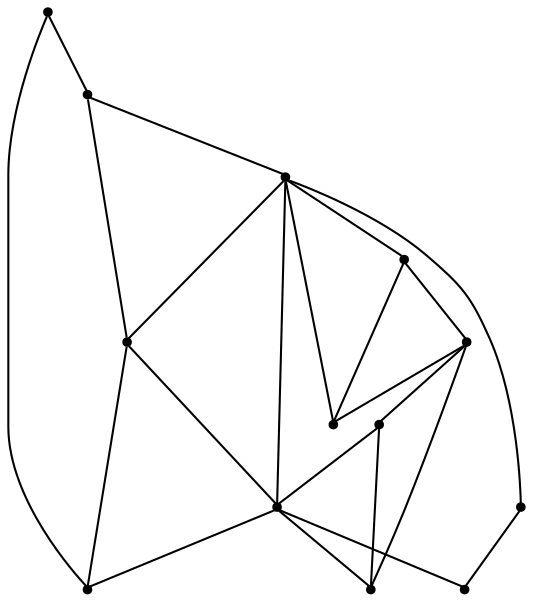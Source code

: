 graph {
  node [shape=point,comment="{\"directed\":false,\"doi\":\"10.1007/11618058_27\",\"figure\":\"5 (6)\"}"]

  v0 [pos="778.8875772165698,995.4831710228557"]
  v1 [pos="710.1435615007267,1129.7466864952678"]
  v2 [pos="735.721207303779,875.0717114179567"]
  v3 [pos="649.9261060138082,1013.5967205732302"]
  v4 [pos="667.8575490552325,1066.5466895470256"]
  v5 [pos="616.8866051962209,934.7456883161501"]
  v6 [pos="611.0251226380815,830.3175559410686"]
  v7 [pos="500.7191871820494,877.2040000328655"]
  v8 [pos="565.3999772892441,1165.8758750328655"]
  v9 [pos="515.0197617641714,1056.841495709542"]
  v10 [pos="555.6064793786338,1007.2040191063518"]
  v11 [pos="441.4956770076308,980.6373229393596"]
  v12 [pos="468.18188930777615,1094.596730745756"]

  v0 -- v1 [id="-1",pos="778.8875772165698,995.4831710228557 710.1435615007267,1129.7466864952678 710.1435615007267,1129.7466864952678 710.1435615007267,1129.7466864952678"]
  v11 -- v12 [id="-2",pos="441.4956770076308,980.6373229393596 468.18188930777615,1094.596730745756 468.18188930777615,1094.596730745756 468.18188930777615,1094.596730745756"]
  v11 -- v9 [id="-3",pos="441.4956770076308,980.6373229393596 515.0197617641714,1056.841495709542 515.0197617641714,1056.841495709542 515.0197617641714,1056.841495709542"]
  v11 -- v5 [id="-4",pos="441.4956770076308,980.6373229393596 616.8866051962209,934.7456883161501 616.8866051962209,934.7456883161501 616.8866051962209,934.7456883161501"]
  v11 -- v10 [id="-5",pos="441.4956770076308,980.6373229393596 555.6064793786338,1007.2040191063518 555.6064793786338,1007.2040191063518 555.6064793786338,1007.2040191063518"]
  v11 -- v0 [id="-6",pos="441.4956770076308,980.6373229393596 778.8875772165698,995.4831710228557 778.8875772165698,995.4831710228557 778.8875772165698,995.4831710228557"]
  v12 -- v8 [id="-7",pos="468.18188930777615,1094.596730745756 565.3999772892441,1165.8758750328655 565.3999772892441,1165.8758750328655 565.3999772892441,1165.8758750328655"]
  v12 -- v9 [id="-8",pos="468.18188930777615,1094.596730745756 515.0197617641714,1056.841495709542 515.0197617641714,1056.841495709542 515.0197617641714,1056.841495709542"]
  v7 -- v11 [id="-9",pos="500.7191871820494,877.2040000328655 441.4956770076308,980.6373229393596 441.4956770076308,980.6373229393596 441.4956770076308,980.6373229393596"]
  v7 -- v5 [id="-10",pos="500.7191871820494,877.2040000328655 616.8866051962209,934.7456883161501 616.8866051962209,934.7456883161501 616.8866051962209,934.7456883161501"]
  v10 -- v3 [id="-11",pos="555.6064793786338,1007.2040191063518 649.9261060138082,1013.5967205732302 649.9261060138082,1013.5967205732302 649.9261060138082,1013.5967205732302"]
  v8 -- v9 [id="-12",pos="565.3999772892441,1165.8758750328655 515.0197617641714,1056.841495709542 515.0197617641714,1056.841495709542 515.0197617641714,1056.841495709542"]
  v8 -- v4 [id="-13",pos="565.3999772892441,1165.8758750328655 667.8575490552325,1066.5466895470256 667.8575490552325,1066.5466895470256 667.8575490552325,1066.5466895470256"]
  v8 -- v1 [id="-14",pos="565.3999772892441,1165.8758750328655 710.1435615007267,1129.7466864952678 710.1435615007267,1129.7466864952678 710.1435615007267,1129.7466864952678"]
  v6 -- v7 [id="-15",pos="611.0251226380815,830.3175559410686 500.7191871820494,877.2040000328655 500.7191871820494,877.2040000328655 500.7191871820494,877.2040000328655"]
  v6 -- v2 [id="-16",pos="611.0251226380815,830.3175559410686 735.721207303779,875.0717114179567 735.721207303779,875.0717114179567 735.721207303779,875.0717114179567"]
  v5 -- v0 [id="-17",pos="616.8866051962209,934.7456883161501 778.8875772165698,995.4831710228557 778.8875772165698,995.4831710228557 778.8875772165698,995.4831710228557"]
  v5 -- v2 [id="-18",pos="616.8866051962209,934.7456883161501 735.721207303779,875.0717114179567 735.721207303779,875.0717114179567 735.721207303779,875.0717114179567"]
  v4 -- v1 [id="-19",pos="667.8575490552325,1066.5466895470256 710.1435615007267,1129.7466864952678 710.1435615007267,1129.7466864952678 710.1435615007267,1129.7466864952678"]
  v4 -- v0 [id="-20",pos="667.8575490552325,1066.5466895470256 778.8875772165698,995.4831710228557 778.8875772165698,995.4831710228557 778.8875772165698,995.4831710228557"]
  v0 -- v3 [id="-21",pos="778.8875772165698,995.4831710228557 649.9261060138082,1013.5967205732302 649.9261060138082,1013.5967205732302 649.9261060138082,1013.5967205732302"]
  v0 -- v2 [id="-22",pos="778.8875772165698,995.4831710228557 735.721207303779,875.0717114179567 735.721207303779,875.0717114179567 735.721207303779,875.0717114179567"]
}